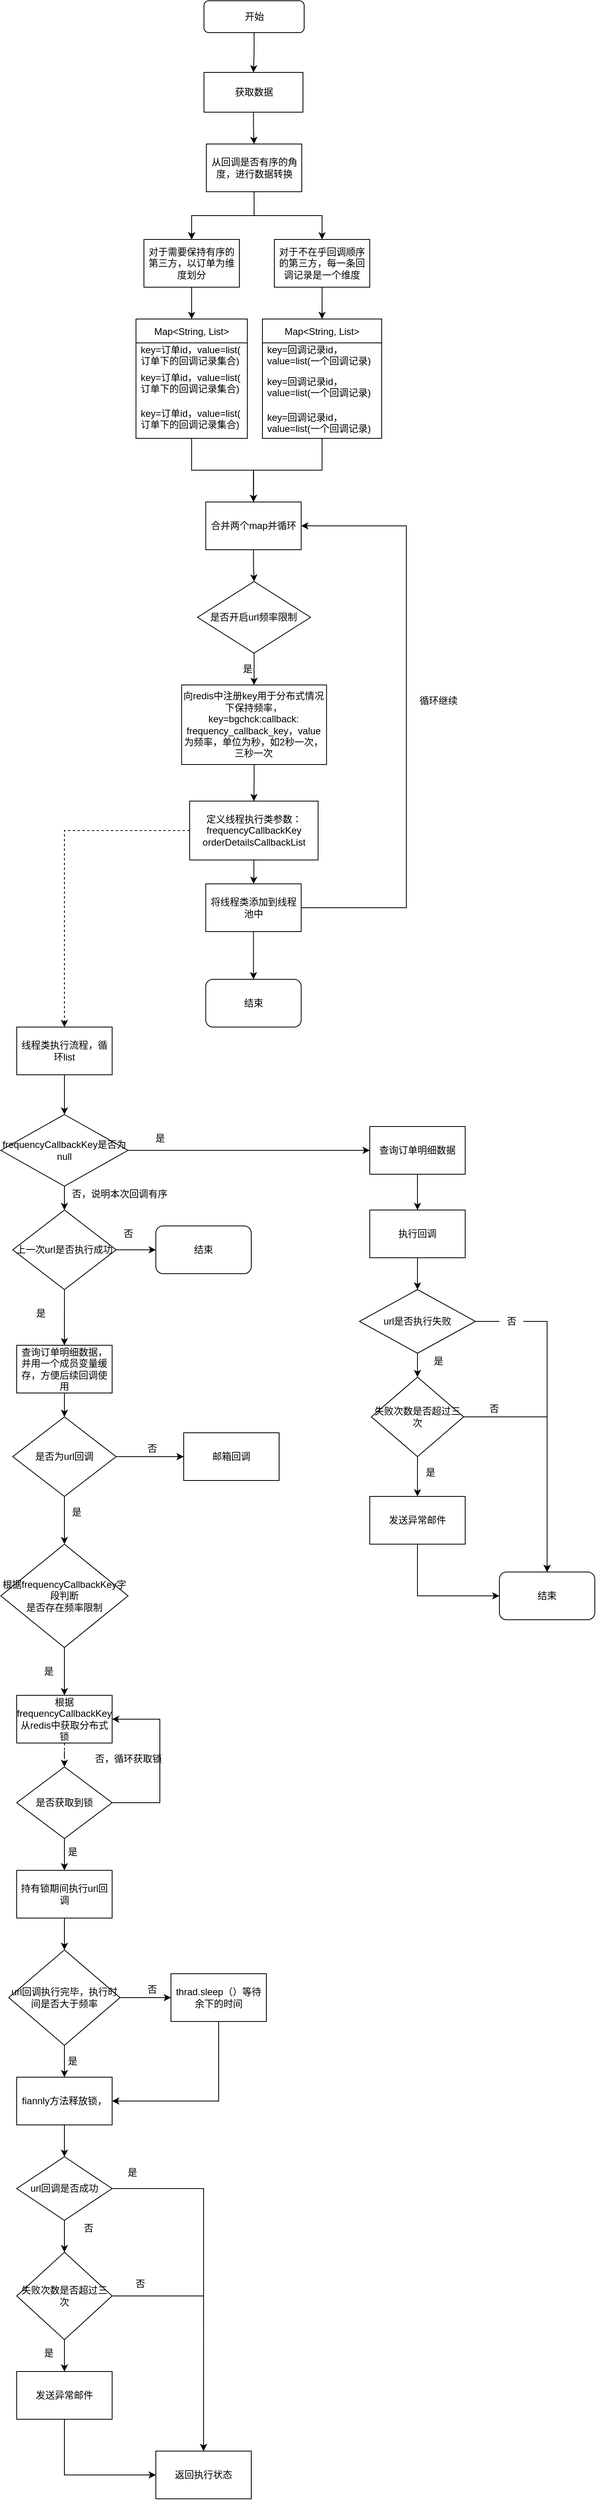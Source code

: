 <mxfile version="16.2.7" type="github">
  <diagram id="C5RBs43oDa-KdzZeNtuy" name="Page-1">
    <mxGraphModel dx="788" dy="585" grid="1" gridSize="10" guides="1" tooltips="1" connect="1" arrows="1" fold="1" page="1" pageScale="1" pageWidth="827" pageHeight="1169" math="0" shadow="0">
      <root>
        <mxCell id="WIyWlLk6GJQsqaUBKTNV-0" />
        <mxCell id="WIyWlLk6GJQsqaUBKTNV-1" parent="WIyWlLk6GJQsqaUBKTNV-0" />
        <mxCell id="MgLEf6diQMLtDa7vrzc0-2" value="" style="edgeStyle=orthogonalEdgeStyle;rounded=0;orthogonalLoop=1;jettySize=auto;html=1;" edge="1" parent="WIyWlLk6GJQsqaUBKTNV-1" source="MgLEf6diQMLtDa7vrzc0-0" target="MgLEf6diQMLtDa7vrzc0-1">
          <mxGeometry relative="1" as="geometry" />
        </mxCell>
        <mxCell id="MgLEf6diQMLtDa7vrzc0-0" value="开始" style="rounded=1;whiteSpace=wrap;html=1;" vertex="1" parent="WIyWlLk6GJQsqaUBKTNV-1">
          <mxGeometry x="325.5" y="40" width="126" height="40" as="geometry" />
        </mxCell>
        <mxCell id="MgLEf6diQMLtDa7vrzc0-6" value="" style="edgeStyle=orthogonalEdgeStyle;rounded=0;orthogonalLoop=1;jettySize=auto;html=1;" edge="1" parent="WIyWlLk6GJQsqaUBKTNV-1" source="MgLEf6diQMLtDa7vrzc0-1" target="MgLEf6diQMLtDa7vrzc0-5">
          <mxGeometry relative="1" as="geometry" />
        </mxCell>
        <mxCell id="MgLEf6diQMLtDa7vrzc0-1" value="获取数据" style="whiteSpace=wrap;html=1;rounded=0;" vertex="1" parent="WIyWlLk6GJQsqaUBKTNV-1">
          <mxGeometry x="325.5" y="130" width="124.5" height="50" as="geometry" />
        </mxCell>
        <mxCell id="MgLEf6diQMLtDa7vrzc0-15" value="" style="edgeStyle=orthogonalEdgeStyle;rounded=0;orthogonalLoop=1;jettySize=auto;html=1;fontSize=12;" edge="1" parent="WIyWlLk6GJQsqaUBKTNV-1" source="MgLEf6diQMLtDa7vrzc0-5" target="MgLEf6diQMLtDa7vrzc0-14">
          <mxGeometry relative="1" as="geometry" />
        </mxCell>
        <mxCell id="MgLEf6diQMLtDa7vrzc0-16" value="" style="edgeStyle=orthogonalEdgeStyle;rounded=0;orthogonalLoop=1;jettySize=auto;html=1;fontSize=12;" edge="1" parent="WIyWlLk6GJQsqaUBKTNV-1" source="MgLEf6diQMLtDa7vrzc0-5" target="MgLEf6diQMLtDa7vrzc0-14">
          <mxGeometry relative="1" as="geometry" />
        </mxCell>
        <mxCell id="MgLEf6diQMLtDa7vrzc0-18" style="edgeStyle=orthogonalEdgeStyle;rounded=0;orthogonalLoop=1;jettySize=auto;html=1;exitX=0.5;exitY=1;exitDx=0;exitDy=0;entryX=0.5;entryY=0;entryDx=0;entryDy=0;fontSize=12;" edge="1" parent="WIyWlLk6GJQsqaUBKTNV-1" source="MgLEf6diQMLtDa7vrzc0-5" target="MgLEf6diQMLtDa7vrzc0-17">
          <mxGeometry relative="1" as="geometry" />
        </mxCell>
        <mxCell id="MgLEf6diQMLtDa7vrzc0-5" value="从回调是否有序的角度，进行数据转换" style="whiteSpace=wrap;html=1;rounded=0;" vertex="1" parent="WIyWlLk6GJQsqaUBKTNV-1">
          <mxGeometry x="328.5" y="220" width="120" height="60" as="geometry" />
        </mxCell>
        <mxCell id="MgLEf6diQMLtDa7vrzc0-29" style="edgeStyle=orthogonalEdgeStyle;rounded=0;orthogonalLoop=1;jettySize=auto;html=1;exitX=0.5;exitY=1;exitDx=0;exitDy=0;fontSize=12;" edge="1" parent="WIyWlLk6GJQsqaUBKTNV-1" source="MgLEf6diQMLtDa7vrzc0-14" target="MgLEf6diQMLtDa7vrzc0-24">
          <mxGeometry relative="1" as="geometry" />
        </mxCell>
        <mxCell id="MgLEf6diQMLtDa7vrzc0-14" value="对于需要保持有序的第三方，以订单为维度划分" style="whiteSpace=wrap;html=1;rounded=0;shadow=0;glass=0;sketch=0;gradientColor=none;fillColor=default;strokeColor=default;" vertex="1" parent="WIyWlLk6GJQsqaUBKTNV-1">
          <mxGeometry x="250" y="340" width="120" height="60" as="geometry" />
        </mxCell>
        <mxCell id="MgLEf6diQMLtDa7vrzc0-35" style="edgeStyle=orthogonalEdgeStyle;rounded=0;orthogonalLoop=1;jettySize=auto;html=1;exitX=0.5;exitY=1;exitDx=0;exitDy=0;entryX=0.5;entryY=0;entryDx=0;entryDy=0;fontSize=12;" edge="1" parent="WIyWlLk6GJQsqaUBKTNV-1" source="MgLEf6diQMLtDa7vrzc0-17" target="MgLEf6diQMLtDa7vrzc0-30">
          <mxGeometry relative="1" as="geometry" />
        </mxCell>
        <mxCell id="MgLEf6diQMLtDa7vrzc0-17" value="对于不在乎回调顺序的第三方，每一条回调记录是一个维度" style="whiteSpace=wrap;html=1;rounded=0;" vertex="1" parent="WIyWlLk6GJQsqaUBKTNV-1">
          <mxGeometry x="414" y="340" width="120" height="60" as="geometry" />
        </mxCell>
        <mxCell id="MgLEf6diQMLtDa7vrzc0-38" value="" style="edgeStyle=orthogonalEdgeStyle;rounded=0;orthogonalLoop=1;jettySize=auto;html=1;fontSize=12;" edge="1" parent="WIyWlLk6GJQsqaUBKTNV-1" source="MgLEf6diQMLtDa7vrzc0-24" target="MgLEf6diQMLtDa7vrzc0-37">
          <mxGeometry relative="1" as="geometry" />
        </mxCell>
        <mxCell id="MgLEf6diQMLtDa7vrzc0-24" value="Map&lt;String, List&gt;" style="swimlane;fontStyle=0;childLayout=stackLayout;horizontal=1;startSize=30;horizontalStack=0;resizeParent=1;resizeParentMax=0;resizeLast=0;collapsible=1;marginBottom=0;fontSize=12;" vertex="1" parent="WIyWlLk6GJQsqaUBKTNV-1">
          <mxGeometry x="240" y="440" width="140" height="150" as="geometry" />
        </mxCell>
        <mxCell id="MgLEf6diQMLtDa7vrzc0-25" value="key=订单id，value=list(&#xa;订单下的回调记录集合)" style="text;strokeColor=none;fillColor=none;align=left;verticalAlign=middle;spacingLeft=4;spacingRight=4;overflow=hidden;points=[[0,0.5],[1,0.5]];portConstraint=eastwest;rotatable=0;fontSize=12;" vertex="1" parent="MgLEf6diQMLtDa7vrzc0-24">
          <mxGeometry y="30" width="140" height="30" as="geometry" />
        </mxCell>
        <mxCell id="MgLEf6diQMLtDa7vrzc0-26" value="key=订单id，value=list(&#xa;订单下的回调记录集合)" style="text;strokeColor=none;fillColor=none;align=left;verticalAlign=middle;spacingLeft=4;spacingRight=4;overflow=hidden;points=[[0,0.5],[1,0.5]];portConstraint=eastwest;rotatable=0;fontSize=12;" vertex="1" parent="MgLEf6diQMLtDa7vrzc0-24">
          <mxGeometry y="60" width="140" height="40" as="geometry" />
        </mxCell>
        <mxCell id="MgLEf6diQMLtDa7vrzc0-27" value="key=订单id，value=list(&#xa;订单下的回调记录集合)" style="text;strokeColor=none;fillColor=none;align=left;verticalAlign=middle;spacingLeft=4;spacingRight=4;overflow=hidden;points=[[0,0.5],[1,0.5]];portConstraint=eastwest;rotatable=0;fontSize=12;" vertex="1" parent="MgLEf6diQMLtDa7vrzc0-24">
          <mxGeometry y="100" width="140" height="50" as="geometry" />
        </mxCell>
        <mxCell id="MgLEf6diQMLtDa7vrzc0-39" value="" style="edgeStyle=orthogonalEdgeStyle;rounded=0;orthogonalLoop=1;jettySize=auto;html=1;fontSize=12;" edge="1" parent="WIyWlLk6GJQsqaUBKTNV-1" source="MgLEf6diQMLtDa7vrzc0-30" target="MgLEf6diQMLtDa7vrzc0-37">
          <mxGeometry relative="1" as="geometry" />
        </mxCell>
        <mxCell id="MgLEf6diQMLtDa7vrzc0-30" value="Map&lt;String, List&gt;" style="swimlane;fontStyle=0;childLayout=stackLayout;horizontal=1;startSize=30;horizontalStack=0;resizeParent=1;resizeParentMax=0;resizeLast=0;collapsible=1;marginBottom=0;fontSize=12;" vertex="1" parent="WIyWlLk6GJQsqaUBKTNV-1">
          <mxGeometry x="399" y="440" width="150" height="150" as="geometry" />
        </mxCell>
        <mxCell id="MgLEf6diQMLtDa7vrzc0-31" value="key=回调记录id，&#xa;value=list(一个回调记录)" style="text;strokeColor=none;fillColor=none;align=left;verticalAlign=middle;spacingLeft=4;spacingRight=4;overflow=hidden;points=[[0,0.5],[1,0.5]];portConstraint=eastwest;rotatable=0;fontSize=12;" vertex="1" parent="MgLEf6diQMLtDa7vrzc0-30">
          <mxGeometry y="30" width="150" height="30" as="geometry" />
        </mxCell>
        <mxCell id="MgLEf6diQMLtDa7vrzc0-32" value="key=回调记录id，&#xa;value=list(一个回调记录)" style="text;strokeColor=none;fillColor=none;align=left;verticalAlign=middle;spacingLeft=4;spacingRight=4;overflow=hidden;points=[[0,0.5],[1,0.5]];portConstraint=eastwest;rotatable=0;fontSize=12;" vertex="1" parent="MgLEf6diQMLtDa7vrzc0-30">
          <mxGeometry y="60" width="150" height="50" as="geometry" />
        </mxCell>
        <mxCell id="MgLEf6diQMLtDa7vrzc0-33" value="key=回调记录id，&#xa;value=list(一个回调记录)" style="text;strokeColor=none;fillColor=none;align=left;verticalAlign=middle;spacingLeft=4;spacingRight=4;overflow=hidden;points=[[0,0.5],[1,0.5]];portConstraint=eastwest;rotatable=0;fontSize=12;" vertex="1" parent="MgLEf6diQMLtDa7vrzc0-30">
          <mxGeometry y="110" width="150" height="40" as="geometry" />
        </mxCell>
        <mxCell id="MgLEf6diQMLtDa7vrzc0-43" value="" style="edgeStyle=orthogonalEdgeStyle;rounded=0;orthogonalLoop=1;jettySize=auto;html=1;fontSize=12;" edge="1" parent="WIyWlLk6GJQsqaUBKTNV-1" source="MgLEf6diQMLtDa7vrzc0-37" target="MgLEf6diQMLtDa7vrzc0-42">
          <mxGeometry relative="1" as="geometry" />
        </mxCell>
        <mxCell id="MgLEf6diQMLtDa7vrzc0-37" value="合并两个map并循环" style="whiteSpace=wrap;html=1;fontStyle=0;startSize=30;" vertex="1" parent="WIyWlLk6GJQsqaUBKTNV-1">
          <mxGeometry x="327.75" y="670" width="120" height="60" as="geometry" />
        </mxCell>
        <mxCell id="MgLEf6diQMLtDa7vrzc0-45" value="" style="edgeStyle=orthogonalEdgeStyle;rounded=0;orthogonalLoop=1;jettySize=auto;html=1;fontSize=12;" edge="1" parent="WIyWlLk6GJQsqaUBKTNV-1" source="MgLEf6diQMLtDa7vrzc0-42" target="MgLEf6diQMLtDa7vrzc0-44">
          <mxGeometry relative="1" as="geometry" />
        </mxCell>
        <mxCell id="MgLEf6diQMLtDa7vrzc0-42" value="是否开启url频率限制" style="rhombus;whiteSpace=wrap;html=1;fontStyle=0;startSize=30;" vertex="1" parent="WIyWlLk6GJQsqaUBKTNV-1">
          <mxGeometry x="317.38" y="770" width="142.25" height="90" as="geometry" />
        </mxCell>
        <mxCell id="MgLEf6diQMLtDa7vrzc0-50" value="" style="edgeStyle=orthogonalEdgeStyle;rounded=0;orthogonalLoop=1;jettySize=auto;html=1;fontSize=12;" edge="1" parent="WIyWlLk6GJQsqaUBKTNV-1" source="MgLEf6diQMLtDa7vrzc0-44" target="MgLEf6diQMLtDa7vrzc0-49">
          <mxGeometry relative="1" as="geometry" />
        </mxCell>
        <mxCell id="MgLEf6diQMLtDa7vrzc0-44" value="向redis中注册key用于分布式情况下保持频率，key=bgchck:callback:&lt;br&gt;frequency_callback_key，value为频率，单位为秒，如2秒一次，三秒一次" style="whiteSpace=wrap;html=1;fontStyle=0;startSize=30;" vertex="1" parent="WIyWlLk6GJQsqaUBKTNV-1">
          <mxGeometry x="297.38" y="900" width="182.26" height="100" as="geometry" />
        </mxCell>
        <mxCell id="MgLEf6diQMLtDa7vrzc0-46" value="是" style="text;html=1;align=center;verticalAlign=middle;resizable=0;points=[];autosize=1;strokeColor=none;fillColor=none;fontSize=12;" vertex="1" parent="WIyWlLk6GJQsqaUBKTNV-1">
          <mxGeometry x="365" y="870" width="30" height="20" as="geometry" />
        </mxCell>
        <mxCell id="MgLEf6diQMLtDa7vrzc0-52" value="" style="edgeStyle=orthogonalEdgeStyle;rounded=0;orthogonalLoop=1;jettySize=auto;html=1;fontSize=12;" edge="1" parent="WIyWlLk6GJQsqaUBKTNV-1" source="MgLEf6diQMLtDa7vrzc0-49" target="MgLEf6diQMLtDa7vrzc0-51">
          <mxGeometry relative="1" as="geometry" />
        </mxCell>
        <mxCell id="MgLEf6diQMLtDa7vrzc0-56" value="" style="edgeStyle=orthogonalEdgeStyle;rounded=0;orthogonalLoop=1;jettySize=auto;html=1;fontSize=12;dashed=1;" edge="1" parent="WIyWlLk6GJQsqaUBKTNV-1" source="MgLEf6diQMLtDa7vrzc0-49" target="MgLEf6diQMLtDa7vrzc0-55">
          <mxGeometry relative="1" as="geometry" />
        </mxCell>
        <mxCell id="MgLEf6diQMLtDa7vrzc0-49" value="定义线程执行类参数：&lt;br&gt;frequencyCallbackKey&lt;br&gt;orderDetailsCallbackList" style="whiteSpace=wrap;html=1;fontStyle=0;startSize=30;" vertex="1" parent="WIyWlLk6GJQsqaUBKTNV-1">
          <mxGeometry x="307.51" y="1046" width="161.49" height="74" as="geometry" />
        </mxCell>
        <mxCell id="MgLEf6diQMLtDa7vrzc0-53" style="edgeStyle=orthogonalEdgeStyle;rounded=0;orthogonalLoop=1;jettySize=auto;html=1;exitX=1;exitY=0.5;exitDx=0;exitDy=0;entryX=1;entryY=0.5;entryDx=0;entryDy=0;fontSize=12;" edge="1" parent="WIyWlLk6GJQsqaUBKTNV-1" source="MgLEf6diQMLtDa7vrzc0-51" target="MgLEf6diQMLtDa7vrzc0-37">
          <mxGeometry relative="1" as="geometry">
            <Array as="points">
              <mxPoint x="580" y="1180" />
              <mxPoint x="580" y="700" />
            </Array>
          </mxGeometry>
        </mxCell>
        <mxCell id="MgLEf6diQMLtDa7vrzc0-73" value="" style="edgeStyle=orthogonalEdgeStyle;rounded=0;orthogonalLoop=1;jettySize=auto;html=1;fontSize=12;" edge="1" parent="WIyWlLk6GJQsqaUBKTNV-1" source="MgLEf6diQMLtDa7vrzc0-51" target="MgLEf6diQMLtDa7vrzc0-72">
          <mxGeometry relative="1" as="geometry" />
        </mxCell>
        <mxCell id="MgLEf6diQMLtDa7vrzc0-51" value="将线程类添加到线程池中" style="whiteSpace=wrap;html=1;fontStyle=0;startSize=30;" vertex="1" parent="WIyWlLk6GJQsqaUBKTNV-1">
          <mxGeometry x="327.75" y="1150" width="120" height="60" as="geometry" />
        </mxCell>
        <mxCell id="MgLEf6diQMLtDa7vrzc0-54" value="循环继续" style="text;html=1;align=center;verticalAlign=middle;resizable=0;points=[];autosize=1;strokeColor=none;fillColor=none;fontSize=12;" vertex="1" parent="WIyWlLk6GJQsqaUBKTNV-1">
          <mxGeometry x="590" y="910" width="60" height="20" as="geometry" />
        </mxCell>
        <mxCell id="MgLEf6diQMLtDa7vrzc0-134" value="" style="edgeStyle=orthogonalEdgeStyle;rounded=0;orthogonalLoop=1;jettySize=auto;html=1;fontSize=12;" edge="1" parent="WIyWlLk6GJQsqaUBKTNV-1" source="MgLEf6diQMLtDa7vrzc0-55" target="MgLEf6diQMLtDa7vrzc0-133">
          <mxGeometry relative="1" as="geometry" />
        </mxCell>
        <mxCell id="MgLEf6diQMLtDa7vrzc0-55" value="线程类执行流程，循环list" style="whiteSpace=wrap;html=1;fontStyle=0;startSize=30;" vertex="1" parent="WIyWlLk6GJQsqaUBKTNV-1">
          <mxGeometry x="90.035" y="1330" width="120" height="60" as="geometry" />
        </mxCell>
        <mxCell id="MgLEf6diQMLtDa7vrzc0-60" value="" style="edgeStyle=orthogonalEdgeStyle;rounded=0;orthogonalLoop=1;jettySize=auto;html=1;fontSize=12;" edge="1" parent="WIyWlLk6GJQsqaUBKTNV-1" source="MgLEf6diQMLtDa7vrzc0-57" target="MgLEf6diQMLtDa7vrzc0-59">
          <mxGeometry relative="1" as="geometry" />
        </mxCell>
        <mxCell id="MgLEf6diQMLtDa7vrzc0-57" value="查询订单明细数据，并用一个成员变量缓存，方便后续回调使用" style="whiteSpace=wrap;html=1;fontStyle=0;startSize=30;" vertex="1" parent="WIyWlLk6GJQsqaUBKTNV-1">
          <mxGeometry x="89.995" y="1730" width="120" height="60" as="geometry" />
        </mxCell>
        <mxCell id="MgLEf6diQMLtDa7vrzc0-65" value="" style="edgeStyle=orthogonalEdgeStyle;rounded=0;orthogonalLoop=1;jettySize=auto;html=1;fontSize=12;" edge="1" parent="WIyWlLk6GJQsqaUBKTNV-1" source="MgLEf6diQMLtDa7vrzc0-59" target="MgLEf6diQMLtDa7vrzc0-64">
          <mxGeometry relative="1" as="geometry" />
        </mxCell>
        <mxCell id="MgLEf6diQMLtDa7vrzc0-68" value="" style="edgeStyle=orthogonalEdgeStyle;rounded=0;orthogonalLoop=1;jettySize=auto;html=1;fontSize=12;" edge="1" parent="WIyWlLk6GJQsqaUBKTNV-1" source="MgLEf6diQMLtDa7vrzc0-59" target="MgLEf6diQMLtDa7vrzc0-67">
          <mxGeometry relative="1" as="geometry" />
        </mxCell>
        <mxCell id="MgLEf6diQMLtDa7vrzc0-59" value="是否为url回调" style="rhombus;whiteSpace=wrap;html=1;fontStyle=0;startSize=30;" vertex="1" parent="WIyWlLk6GJQsqaUBKTNV-1">
          <mxGeometry x="85" y="1820" width="130" height="100" as="geometry" />
        </mxCell>
        <mxCell id="MgLEf6diQMLtDa7vrzc0-63" value="是" style="text;html=1;align=center;verticalAlign=middle;resizable=0;points=[];autosize=1;strokeColor=none;fillColor=none;fontSize=12;" vertex="1" parent="WIyWlLk6GJQsqaUBKTNV-1">
          <mxGeometry x="149.99" y="1930" width="30" height="20" as="geometry" />
        </mxCell>
        <mxCell id="MgLEf6diQMLtDa7vrzc0-64" value="邮箱回调" style="whiteSpace=wrap;html=1;fontStyle=0;startSize=30;" vertex="1" parent="WIyWlLk6GJQsqaUBKTNV-1">
          <mxGeometry x="300" y="1840" width="120" height="60" as="geometry" />
        </mxCell>
        <mxCell id="MgLEf6diQMLtDa7vrzc0-66" value="否" style="text;html=1;align=center;verticalAlign=middle;resizable=0;points=[];autosize=1;strokeColor=none;fillColor=none;fontSize=12;" vertex="1" parent="WIyWlLk6GJQsqaUBKTNV-1">
          <mxGeometry x="244.99" y="1850" width="30" height="20" as="geometry" />
        </mxCell>
        <mxCell id="MgLEf6diQMLtDa7vrzc0-70" value="" style="edgeStyle=orthogonalEdgeStyle;rounded=0;orthogonalLoop=1;jettySize=auto;html=1;fontSize=12;" edge="1" parent="WIyWlLk6GJQsqaUBKTNV-1" source="MgLEf6diQMLtDa7vrzc0-67" target="MgLEf6diQMLtDa7vrzc0-69">
          <mxGeometry relative="1" as="geometry" />
        </mxCell>
        <mxCell id="MgLEf6diQMLtDa7vrzc0-67" value="根据frequencyCallbackKey字段判断&lt;br&gt;是否存在频率限制" style="rhombus;whiteSpace=wrap;html=1;rounded=0;shadow=0;glass=0;sketch=0;fontSize=12;strokeColor=default;fillColor=default;gradientColor=none;" vertex="1" parent="WIyWlLk6GJQsqaUBKTNV-1">
          <mxGeometry x="70" y="1980" width="160" height="130" as="geometry" />
        </mxCell>
        <mxCell id="MgLEf6diQMLtDa7vrzc0-75" value="" style="edgeStyle=orthogonalEdgeStyle;rounded=0;orthogonalLoop=1;jettySize=auto;html=1;dashed=1;fontSize=12;" edge="1" parent="WIyWlLk6GJQsqaUBKTNV-1" source="MgLEf6diQMLtDa7vrzc0-69" target="MgLEf6diQMLtDa7vrzc0-74">
          <mxGeometry relative="1" as="geometry" />
        </mxCell>
        <mxCell id="MgLEf6diQMLtDa7vrzc0-69" value="根据frequencyCallbackKey从redis中获取分布式锁" style="whiteSpace=wrap;html=1;rounded=0;shadow=0;glass=0;sketch=0;gradientColor=none;" vertex="1" parent="WIyWlLk6GJQsqaUBKTNV-1">
          <mxGeometry x="90.0" y="2170" width="120" height="60" as="geometry" />
        </mxCell>
        <mxCell id="MgLEf6diQMLtDa7vrzc0-71" value="是" style="text;html=1;align=center;verticalAlign=middle;resizable=0;points=[];autosize=1;strokeColor=none;fillColor=none;fontSize=12;" vertex="1" parent="WIyWlLk6GJQsqaUBKTNV-1">
          <mxGeometry x="114.99" y="2130" width="30" height="20" as="geometry" />
        </mxCell>
        <mxCell id="MgLEf6diQMLtDa7vrzc0-72" value="结束" style="rounded=1;whiteSpace=wrap;html=1;fontStyle=0;startSize=30;" vertex="1" parent="WIyWlLk6GJQsqaUBKTNV-1">
          <mxGeometry x="327.75" y="1270" width="120" height="60" as="geometry" />
        </mxCell>
        <mxCell id="MgLEf6diQMLtDa7vrzc0-77" value="" style="edgeStyle=orthogonalEdgeStyle;rounded=0;orthogonalLoop=1;jettySize=auto;html=1;fontSize=12;" edge="1" parent="WIyWlLk6GJQsqaUBKTNV-1" source="MgLEf6diQMLtDa7vrzc0-74" target="MgLEf6diQMLtDa7vrzc0-76">
          <mxGeometry relative="1" as="geometry" />
        </mxCell>
        <mxCell id="MgLEf6diQMLtDa7vrzc0-90" style="edgeStyle=orthogonalEdgeStyle;rounded=0;orthogonalLoop=1;jettySize=auto;html=1;exitX=1;exitY=0.5;exitDx=0;exitDy=0;entryX=1;entryY=0.5;entryDx=0;entryDy=0;fontSize=12;" edge="1" parent="WIyWlLk6GJQsqaUBKTNV-1" source="MgLEf6diQMLtDa7vrzc0-74" target="MgLEf6diQMLtDa7vrzc0-69">
          <mxGeometry relative="1" as="geometry">
            <Array as="points">
              <mxPoint x="269.99" y="2305" />
              <mxPoint x="269.99" y="2200" />
            </Array>
          </mxGeometry>
        </mxCell>
        <mxCell id="MgLEf6diQMLtDa7vrzc0-74" value="是否获取到锁" style="rhombus;whiteSpace=wrap;html=1;rounded=0;shadow=0;glass=0;sketch=0;gradientColor=none;" vertex="1" parent="WIyWlLk6GJQsqaUBKTNV-1">
          <mxGeometry x="90.01" y="2260" width="119.99" height="90" as="geometry" />
        </mxCell>
        <mxCell id="MgLEf6diQMLtDa7vrzc0-82" value="" style="edgeStyle=orthogonalEdgeStyle;rounded=0;orthogonalLoop=1;jettySize=auto;html=1;fontSize=12;" edge="1" parent="WIyWlLk6GJQsqaUBKTNV-1" source="MgLEf6diQMLtDa7vrzc0-76" target="MgLEf6diQMLtDa7vrzc0-81">
          <mxGeometry relative="1" as="geometry" />
        </mxCell>
        <mxCell id="MgLEf6diQMLtDa7vrzc0-76" value="持有锁期间执行url回调" style="whiteSpace=wrap;html=1;rounded=0;shadow=0;glass=0;sketch=0;gradientColor=none;" vertex="1" parent="WIyWlLk6GJQsqaUBKTNV-1">
          <mxGeometry x="89.995" y="2390" width="120" height="60" as="geometry" />
        </mxCell>
        <mxCell id="MgLEf6diQMLtDa7vrzc0-78" value="是" style="text;html=1;align=center;verticalAlign=middle;resizable=0;points=[];autosize=1;strokeColor=none;fillColor=none;fontSize=12;" vertex="1" parent="WIyWlLk6GJQsqaUBKTNV-1">
          <mxGeometry x="144.99" y="2357" width="30" height="20" as="geometry" />
        </mxCell>
        <mxCell id="MgLEf6diQMLtDa7vrzc0-84" value="" style="edgeStyle=orthogonalEdgeStyle;rounded=0;orthogonalLoop=1;jettySize=auto;html=1;fontSize=12;" edge="1" parent="WIyWlLk6GJQsqaUBKTNV-1" source="MgLEf6diQMLtDa7vrzc0-81" target="MgLEf6diQMLtDa7vrzc0-83">
          <mxGeometry relative="1" as="geometry" />
        </mxCell>
        <mxCell id="MgLEf6diQMLtDa7vrzc0-93" value="" style="edgeStyle=orthogonalEdgeStyle;rounded=0;orthogonalLoop=1;jettySize=auto;html=1;fontSize=12;" edge="1" parent="WIyWlLk6GJQsqaUBKTNV-1" source="MgLEf6diQMLtDa7vrzc0-81" target="MgLEf6diQMLtDa7vrzc0-92">
          <mxGeometry relative="1" as="geometry" />
        </mxCell>
        <mxCell id="MgLEf6diQMLtDa7vrzc0-81" value="&lt;span&gt;url回调执行完毕，执行时间是否大于频率&lt;/span&gt;" style="rhombus;whiteSpace=wrap;html=1;rounded=0;shadow=0;glass=0;sketch=0;gradientColor=none;" vertex="1" parent="WIyWlLk6GJQsqaUBKTNV-1">
          <mxGeometry x="80" y="2490" width="140" height="120" as="geometry" />
        </mxCell>
        <mxCell id="MgLEf6diQMLtDa7vrzc0-114" value="" style="edgeStyle=orthogonalEdgeStyle;rounded=0;orthogonalLoop=1;jettySize=auto;html=1;fontSize=12;" edge="1" parent="WIyWlLk6GJQsqaUBKTNV-1" source="MgLEf6diQMLtDa7vrzc0-83" target="MgLEf6diQMLtDa7vrzc0-113">
          <mxGeometry relative="1" as="geometry" />
        </mxCell>
        <mxCell id="MgLEf6diQMLtDa7vrzc0-83" value="fiannly方法释放锁，" style="whiteSpace=wrap;html=1;rounded=0;shadow=0;glass=0;sketch=0;gradientColor=none;" vertex="1" parent="WIyWlLk6GJQsqaUBKTNV-1">
          <mxGeometry x="90.0" y="2650" width="120" height="60" as="geometry" />
        </mxCell>
        <mxCell id="MgLEf6diQMLtDa7vrzc0-85" value="是" style="text;html=1;align=center;verticalAlign=middle;resizable=0;points=[];autosize=1;strokeColor=none;fillColor=none;fontSize=12;" vertex="1" parent="WIyWlLk6GJQsqaUBKTNV-1">
          <mxGeometry x="144.99" y="2620" width="30" height="20" as="geometry" />
        </mxCell>
        <mxCell id="MgLEf6diQMLtDa7vrzc0-91" value="否，循环获取锁" style="text;html=1;align=center;verticalAlign=middle;resizable=0;points=[];autosize=1;strokeColor=none;fillColor=none;fontSize=12;" vertex="1" parent="WIyWlLk6GJQsqaUBKTNV-1">
          <mxGeometry x="179.99" y="2240" width="100" height="20" as="geometry" />
        </mxCell>
        <mxCell id="MgLEf6diQMLtDa7vrzc0-95" style="edgeStyle=orthogonalEdgeStyle;rounded=0;orthogonalLoop=1;jettySize=auto;html=1;exitX=0.5;exitY=1;exitDx=0;exitDy=0;entryX=1;entryY=0.5;entryDx=0;entryDy=0;fontSize=12;" edge="1" parent="WIyWlLk6GJQsqaUBKTNV-1" source="MgLEf6diQMLtDa7vrzc0-92" target="MgLEf6diQMLtDa7vrzc0-83">
          <mxGeometry relative="1" as="geometry" />
        </mxCell>
        <mxCell id="MgLEf6diQMLtDa7vrzc0-92" value="thrad.sleep（）等待余下的时间" style="whiteSpace=wrap;html=1;rounded=0;shadow=0;glass=0;sketch=0;gradientColor=none;" vertex="1" parent="WIyWlLk6GJQsqaUBKTNV-1">
          <mxGeometry x="283.99" y="2520" width="120" height="60" as="geometry" />
        </mxCell>
        <mxCell id="MgLEf6diQMLtDa7vrzc0-94" value="否" style="text;html=1;align=center;verticalAlign=middle;resizable=0;points=[];autosize=1;strokeColor=none;fillColor=none;fontSize=12;" vertex="1" parent="WIyWlLk6GJQsqaUBKTNV-1">
          <mxGeometry x="244.99" y="2530" width="30" height="20" as="geometry" />
        </mxCell>
        <mxCell id="MgLEf6diQMLtDa7vrzc0-101" value="" style="edgeStyle=orthogonalEdgeStyle;rounded=0;orthogonalLoop=1;jettySize=auto;html=1;fontSize=12;" edge="1" parent="WIyWlLk6GJQsqaUBKTNV-1" source="MgLEf6diQMLtDa7vrzc0-98" target="MgLEf6diQMLtDa7vrzc0-100">
          <mxGeometry relative="1" as="geometry" />
        </mxCell>
        <mxCell id="MgLEf6diQMLtDa7vrzc0-121" style="edgeStyle=orthogonalEdgeStyle;rounded=0;orthogonalLoop=1;jettySize=auto;html=1;exitX=1;exitY=0.5;exitDx=0;exitDy=0;entryX=0.5;entryY=0;entryDx=0;entryDy=0;fontSize=12;" edge="1" parent="WIyWlLk6GJQsqaUBKTNV-1" source="MgLEf6diQMLtDa7vrzc0-98" target="MgLEf6diQMLtDa7vrzc0-108">
          <mxGeometry relative="1" as="geometry" />
        </mxCell>
        <mxCell id="MgLEf6diQMLtDa7vrzc0-98" value="失败次数是否超过三次" style="rhombus;whiteSpace=wrap;html=1;rounded=0;shadow=0;glass=0;sketch=0;gradientColor=none;" vertex="1" parent="WIyWlLk6GJQsqaUBKTNV-1">
          <mxGeometry x="90.03" y="2870" width="119.99" height="110" as="geometry" />
        </mxCell>
        <mxCell id="MgLEf6diQMLtDa7vrzc0-120" style="edgeStyle=orthogonalEdgeStyle;rounded=0;orthogonalLoop=1;jettySize=auto;html=1;exitX=0.5;exitY=1;exitDx=0;exitDy=0;entryX=0;entryY=0.5;entryDx=0;entryDy=0;fontSize=12;" edge="1" parent="WIyWlLk6GJQsqaUBKTNV-1" source="MgLEf6diQMLtDa7vrzc0-100" target="MgLEf6diQMLtDa7vrzc0-108">
          <mxGeometry relative="1" as="geometry" />
        </mxCell>
        <mxCell id="MgLEf6diQMLtDa7vrzc0-100" value="发送异常邮件" style="whiteSpace=wrap;html=1;rounded=0;shadow=0;glass=0;sketch=0;gradientColor=none;" vertex="1" parent="WIyWlLk6GJQsqaUBKTNV-1">
          <mxGeometry x="90.015" y="3020" width="120" height="60" as="geometry" />
        </mxCell>
        <mxCell id="MgLEf6diQMLtDa7vrzc0-102" value="是" style="text;html=1;align=center;verticalAlign=middle;resizable=0;points=[];autosize=1;strokeColor=none;fillColor=none;fontSize=12;" vertex="1" parent="WIyWlLk6GJQsqaUBKTNV-1">
          <mxGeometry x="115.01" y="2987" width="30" height="20" as="geometry" />
        </mxCell>
        <mxCell id="MgLEf6diQMLtDa7vrzc0-108" value="返回执行状态" style="rounded=0;whiteSpace=wrap;html=1;shadow=0;glass=0;sketch=0;fontSize=12;strokeColor=default;fillColor=default;gradientColor=none;" vertex="1" parent="WIyWlLk6GJQsqaUBKTNV-1">
          <mxGeometry x="264.99" y="3120" width="120" height="60" as="geometry" />
        </mxCell>
        <mxCell id="MgLEf6diQMLtDa7vrzc0-112" value="否" style="text;html=1;align=center;verticalAlign=middle;resizable=0;points=[];autosize=1;strokeColor=none;fillColor=none;fontSize=12;" vertex="1" parent="WIyWlLk6GJQsqaUBKTNV-1">
          <mxGeometry x="230" y="2900" width="30" height="20" as="geometry" />
        </mxCell>
        <mxCell id="MgLEf6diQMLtDa7vrzc0-115" value="" style="edgeStyle=orthogonalEdgeStyle;rounded=0;orthogonalLoop=1;jettySize=auto;html=1;fontSize=12;" edge="1" parent="WIyWlLk6GJQsqaUBKTNV-1" source="MgLEf6diQMLtDa7vrzc0-113" target="MgLEf6diQMLtDa7vrzc0-98">
          <mxGeometry relative="1" as="geometry" />
        </mxCell>
        <mxCell id="MgLEf6diQMLtDa7vrzc0-122" style="edgeStyle=orthogonalEdgeStyle;rounded=0;orthogonalLoop=1;jettySize=auto;html=1;exitX=1;exitY=0.5;exitDx=0;exitDy=0;entryX=0.5;entryY=0;entryDx=0;entryDy=0;fontSize=12;" edge="1" parent="WIyWlLk6GJQsqaUBKTNV-1" source="MgLEf6diQMLtDa7vrzc0-113" target="MgLEf6diQMLtDa7vrzc0-108">
          <mxGeometry relative="1" as="geometry" />
        </mxCell>
        <mxCell id="MgLEf6diQMLtDa7vrzc0-113" value="url回调是否成功" style="rhombus;whiteSpace=wrap;html=1;rounded=0;shadow=0;glass=0;sketch=0;fontSize=12;strokeColor=default;fillColor=default;gradientColor=none;" vertex="1" parent="WIyWlLk6GJQsqaUBKTNV-1">
          <mxGeometry x="89.99" y="2750" width="120" height="80" as="geometry" />
        </mxCell>
        <mxCell id="MgLEf6diQMLtDa7vrzc0-116" value="否" style="text;html=1;align=center;verticalAlign=middle;resizable=0;points=[];autosize=1;strokeColor=none;fillColor=none;fontSize=12;" vertex="1" parent="WIyWlLk6GJQsqaUBKTNV-1">
          <mxGeometry x="164.99" y="2830" width="30" height="20" as="geometry" />
        </mxCell>
        <mxCell id="MgLEf6diQMLtDa7vrzc0-117" value="是" style="text;html=1;align=center;verticalAlign=middle;resizable=0;points=[];autosize=1;strokeColor=none;fillColor=none;fontSize=12;" vertex="1" parent="WIyWlLk6GJQsqaUBKTNV-1">
          <mxGeometry x="220" y="2760" width="30" height="20" as="geometry" />
        </mxCell>
        <mxCell id="MgLEf6diQMLtDa7vrzc0-139" value="" style="edgeStyle=orthogonalEdgeStyle;rounded=0;orthogonalLoop=1;jettySize=auto;html=1;fontSize=12;" edge="1" parent="WIyWlLk6GJQsqaUBKTNV-1" source="MgLEf6diQMLtDa7vrzc0-133" target="MgLEf6diQMLtDa7vrzc0-138">
          <mxGeometry relative="1" as="geometry" />
        </mxCell>
        <mxCell id="MgLEf6diQMLtDa7vrzc0-148" value="" style="edgeStyle=orthogonalEdgeStyle;rounded=0;orthogonalLoop=1;jettySize=auto;html=1;fontSize=12;" edge="1" parent="WIyWlLk6GJQsqaUBKTNV-1" source="MgLEf6diQMLtDa7vrzc0-133" target="MgLEf6diQMLtDa7vrzc0-147">
          <mxGeometry relative="1" as="geometry" />
        </mxCell>
        <mxCell id="MgLEf6diQMLtDa7vrzc0-133" value="&lt;span&gt;frequencyCallbackKey是否为null&lt;/span&gt;" style="rhombus;whiteSpace=wrap;html=1;fontStyle=0;startSize=30;" vertex="1" parent="WIyWlLk6GJQsqaUBKTNV-1">
          <mxGeometry x="70" y="1440" width="160" height="90" as="geometry" />
        </mxCell>
        <mxCell id="MgLEf6diQMLtDa7vrzc0-136" value="否，说明本次回调有序" style="text;html=1;align=center;verticalAlign=middle;resizable=0;points=[];autosize=1;strokeColor=none;fillColor=none;fontSize=12;" vertex="1" parent="WIyWlLk6GJQsqaUBKTNV-1">
          <mxGeometry x="153.99" y="1530" width="130" height="20" as="geometry" />
        </mxCell>
        <mxCell id="MgLEf6diQMLtDa7vrzc0-140" style="edgeStyle=orthogonalEdgeStyle;rounded=0;orthogonalLoop=1;jettySize=auto;html=1;exitX=0.5;exitY=1;exitDx=0;exitDy=0;entryX=0.5;entryY=0;entryDx=0;entryDy=0;fontSize=12;" edge="1" parent="WIyWlLk6GJQsqaUBKTNV-1" source="MgLEf6diQMLtDa7vrzc0-138" target="MgLEf6diQMLtDa7vrzc0-57">
          <mxGeometry relative="1" as="geometry" />
        </mxCell>
        <mxCell id="MgLEf6diQMLtDa7vrzc0-144" value="" style="edgeStyle=orthogonalEdgeStyle;rounded=0;orthogonalLoop=1;jettySize=auto;html=1;fontSize=12;" edge="1" parent="WIyWlLk6GJQsqaUBKTNV-1" source="MgLEf6diQMLtDa7vrzc0-138" target="MgLEf6diQMLtDa7vrzc0-143">
          <mxGeometry relative="1" as="geometry" />
        </mxCell>
        <mxCell id="MgLEf6diQMLtDa7vrzc0-138" value="上一次url是否执行成功" style="rhombus;whiteSpace=wrap;html=1;fontStyle=0;startSize=30;" vertex="1" parent="WIyWlLk6GJQsqaUBKTNV-1">
          <mxGeometry x="85.03" y="1560" width="130.01" height="100" as="geometry" />
        </mxCell>
        <mxCell id="MgLEf6diQMLtDa7vrzc0-141" value="是" style="text;html=1;align=center;verticalAlign=middle;resizable=0;points=[];autosize=1;strokeColor=none;fillColor=none;fontSize=12;" vertex="1" parent="WIyWlLk6GJQsqaUBKTNV-1">
          <mxGeometry x="105" y="1680" width="30" height="20" as="geometry" />
        </mxCell>
        <mxCell id="MgLEf6diQMLtDa7vrzc0-143" value="结束" style="whiteSpace=wrap;html=1;fontStyle=0;startSize=30;rounded=1;" vertex="1" parent="WIyWlLk6GJQsqaUBKTNV-1">
          <mxGeometry x="264.985" y="1580" width="120" height="60" as="geometry" />
        </mxCell>
        <mxCell id="MgLEf6diQMLtDa7vrzc0-145" value="否" style="text;html=1;align=center;verticalAlign=middle;resizable=0;points=[];autosize=1;strokeColor=none;fillColor=none;fontSize=12;" vertex="1" parent="WIyWlLk6GJQsqaUBKTNV-1">
          <mxGeometry x="215" y="1580" width="30" height="20" as="geometry" />
        </mxCell>
        <mxCell id="MgLEf6diQMLtDa7vrzc0-151" value="" style="edgeStyle=orthogonalEdgeStyle;rounded=0;orthogonalLoop=1;jettySize=auto;html=1;fontSize=12;" edge="1" parent="WIyWlLk6GJQsqaUBKTNV-1" source="MgLEf6diQMLtDa7vrzc0-147" target="MgLEf6diQMLtDa7vrzc0-150">
          <mxGeometry relative="1" as="geometry" />
        </mxCell>
        <mxCell id="MgLEf6diQMLtDa7vrzc0-147" value="查询订单明细数据" style="whiteSpace=wrap;html=1;fontStyle=0;startSize=30;" vertex="1" parent="WIyWlLk6GJQsqaUBKTNV-1">
          <mxGeometry x="534" y="1455" width="120" height="60" as="geometry" />
        </mxCell>
        <mxCell id="MgLEf6diQMLtDa7vrzc0-149" value="是" style="text;html=1;align=center;verticalAlign=middle;resizable=0;points=[];autosize=1;strokeColor=none;fillColor=none;fontSize=12;" vertex="1" parent="WIyWlLk6GJQsqaUBKTNV-1">
          <mxGeometry x="255" y="1460" width="30" height="20" as="geometry" />
        </mxCell>
        <mxCell id="MgLEf6diQMLtDa7vrzc0-154" value="" style="edgeStyle=orthogonalEdgeStyle;rounded=0;orthogonalLoop=1;jettySize=auto;html=1;fontSize=12;" edge="1" parent="WIyWlLk6GJQsqaUBKTNV-1" source="MgLEf6diQMLtDa7vrzc0-150" target="MgLEf6diQMLtDa7vrzc0-153">
          <mxGeometry relative="1" as="geometry" />
        </mxCell>
        <mxCell id="MgLEf6diQMLtDa7vrzc0-150" value="执行回调" style="whiteSpace=wrap;html=1;fontStyle=0;startSize=30;" vertex="1" parent="WIyWlLk6GJQsqaUBKTNV-1">
          <mxGeometry x="534" y="1560" width="120" height="60" as="geometry" />
        </mxCell>
        <mxCell id="MgLEf6diQMLtDa7vrzc0-156" value="" style="edgeStyle=orthogonalEdgeStyle;rounded=0;orthogonalLoop=1;jettySize=auto;html=1;fontSize=12;startArrow=none;" edge="1" parent="WIyWlLk6GJQsqaUBKTNV-1" source="MgLEf6diQMLtDa7vrzc0-158" target="MgLEf6diQMLtDa7vrzc0-155">
          <mxGeometry relative="1" as="geometry">
            <Array as="points">
              <mxPoint x="757" y="1700" />
            </Array>
          </mxGeometry>
        </mxCell>
        <mxCell id="MgLEf6diQMLtDa7vrzc0-162" value="" style="edgeStyle=orthogonalEdgeStyle;rounded=0;orthogonalLoop=1;jettySize=auto;html=1;fontSize=12;" edge="1" parent="WIyWlLk6GJQsqaUBKTNV-1" source="MgLEf6diQMLtDa7vrzc0-153" target="MgLEf6diQMLtDa7vrzc0-161">
          <mxGeometry relative="1" as="geometry" />
        </mxCell>
        <mxCell id="MgLEf6diQMLtDa7vrzc0-153" value="url是否执行失败" style="rhombus;whiteSpace=wrap;html=1;fontStyle=0;startSize=30;" vertex="1" parent="WIyWlLk6GJQsqaUBKTNV-1">
          <mxGeometry x="521" y="1660" width="146" height="80" as="geometry" />
        </mxCell>
        <mxCell id="MgLEf6diQMLtDa7vrzc0-155" value="结束" style="whiteSpace=wrap;html=1;fontStyle=0;startSize=30;rounded=1;" vertex="1" parent="WIyWlLk6GJQsqaUBKTNV-1">
          <mxGeometry x="697" y="2015" width="120" height="60" as="geometry" />
        </mxCell>
        <mxCell id="MgLEf6diQMLtDa7vrzc0-165" style="edgeStyle=orthogonalEdgeStyle;rounded=0;orthogonalLoop=1;jettySize=auto;html=1;exitX=1;exitY=0.5;exitDx=0;exitDy=0;entryX=0.5;entryY=0;entryDx=0;entryDy=0;fontSize=12;" edge="1" parent="WIyWlLk6GJQsqaUBKTNV-1" source="MgLEf6diQMLtDa7vrzc0-161" target="MgLEf6diQMLtDa7vrzc0-155">
          <mxGeometry relative="1" as="geometry" />
        </mxCell>
        <mxCell id="MgLEf6diQMLtDa7vrzc0-168" value="" style="edgeStyle=orthogonalEdgeStyle;rounded=0;orthogonalLoop=1;jettySize=auto;html=1;fontSize=12;" edge="1" parent="WIyWlLk6GJQsqaUBKTNV-1" source="MgLEf6diQMLtDa7vrzc0-161" target="MgLEf6diQMLtDa7vrzc0-167">
          <mxGeometry relative="1" as="geometry" />
        </mxCell>
        <mxCell id="MgLEf6diQMLtDa7vrzc0-161" value="失败次数是否超过三次" style="rhombus;whiteSpace=wrap;html=1;fontStyle=0;startSize=30;" vertex="1" parent="WIyWlLk6GJQsqaUBKTNV-1">
          <mxGeometry x="536" y="1770" width="116" height="100" as="geometry" />
        </mxCell>
        <mxCell id="MgLEf6diQMLtDa7vrzc0-163" value="是" style="text;html=1;align=center;verticalAlign=middle;resizable=0;points=[];autosize=1;strokeColor=none;fillColor=none;fontSize=12;" vertex="1" parent="WIyWlLk6GJQsqaUBKTNV-1">
          <mxGeometry x="605" y="1740" width="30" height="20" as="geometry" />
        </mxCell>
        <mxCell id="MgLEf6diQMLtDa7vrzc0-158" value="否" style="text;html=1;align=center;verticalAlign=middle;resizable=0;points=[];autosize=1;strokeColor=none;fillColor=none;fontSize=12;" vertex="1" parent="WIyWlLk6GJQsqaUBKTNV-1">
          <mxGeometry x="697" y="1690" width="30" height="20" as="geometry" />
        </mxCell>
        <mxCell id="MgLEf6diQMLtDa7vrzc0-164" value="" style="edgeStyle=orthogonalEdgeStyle;rounded=0;orthogonalLoop=1;jettySize=auto;html=1;fontSize=12;endArrow=none;" edge="1" parent="WIyWlLk6GJQsqaUBKTNV-1" source="MgLEf6diQMLtDa7vrzc0-153" target="MgLEf6diQMLtDa7vrzc0-158">
          <mxGeometry relative="1" as="geometry">
            <mxPoint x="667" y="1700" as="sourcePoint" />
            <mxPoint x="757" y="1930" as="targetPoint" />
          </mxGeometry>
        </mxCell>
        <mxCell id="MgLEf6diQMLtDa7vrzc0-166" value="否" style="text;html=1;align=center;verticalAlign=middle;resizable=0;points=[];autosize=1;strokeColor=none;fillColor=none;fontSize=12;" vertex="1" parent="WIyWlLk6GJQsqaUBKTNV-1">
          <mxGeometry x="675" y="1800" width="30" height="20" as="geometry" />
        </mxCell>
        <mxCell id="MgLEf6diQMLtDa7vrzc0-170" style="edgeStyle=orthogonalEdgeStyle;rounded=0;orthogonalLoop=1;jettySize=auto;html=1;exitX=0.5;exitY=1;exitDx=0;exitDy=0;entryX=0;entryY=0.5;entryDx=0;entryDy=0;fontSize=12;" edge="1" parent="WIyWlLk6GJQsqaUBKTNV-1" source="MgLEf6diQMLtDa7vrzc0-167" target="MgLEf6diQMLtDa7vrzc0-155">
          <mxGeometry relative="1" as="geometry" />
        </mxCell>
        <mxCell id="MgLEf6diQMLtDa7vrzc0-167" value="发送异常邮件" style="whiteSpace=wrap;html=1;fontStyle=0;startSize=30;" vertex="1" parent="WIyWlLk6GJQsqaUBKTNV-1">
          <mxGeometry x="534" y="1920" width="120" height="60" as="geometry" />
        </mxCell>
        <mxCell id="MgLEf6diQMLtDa7vrzc0-169" value="是" style="text;html=1;align=center;verticalAlign=middle;resizable=0;points=[];autosize=1;strokeColor=none;fillColor=none;fontSize=12;" vertex="1" parent="WIyWlLk6GJQsqaUBKTNV-1">
          <mxGeometry x="595" y="1880" width="30" height="20" as="geometry" />
        </mxCell>
      </root>
    </mxGraphModel>
  </diagram>
</mxfile>

